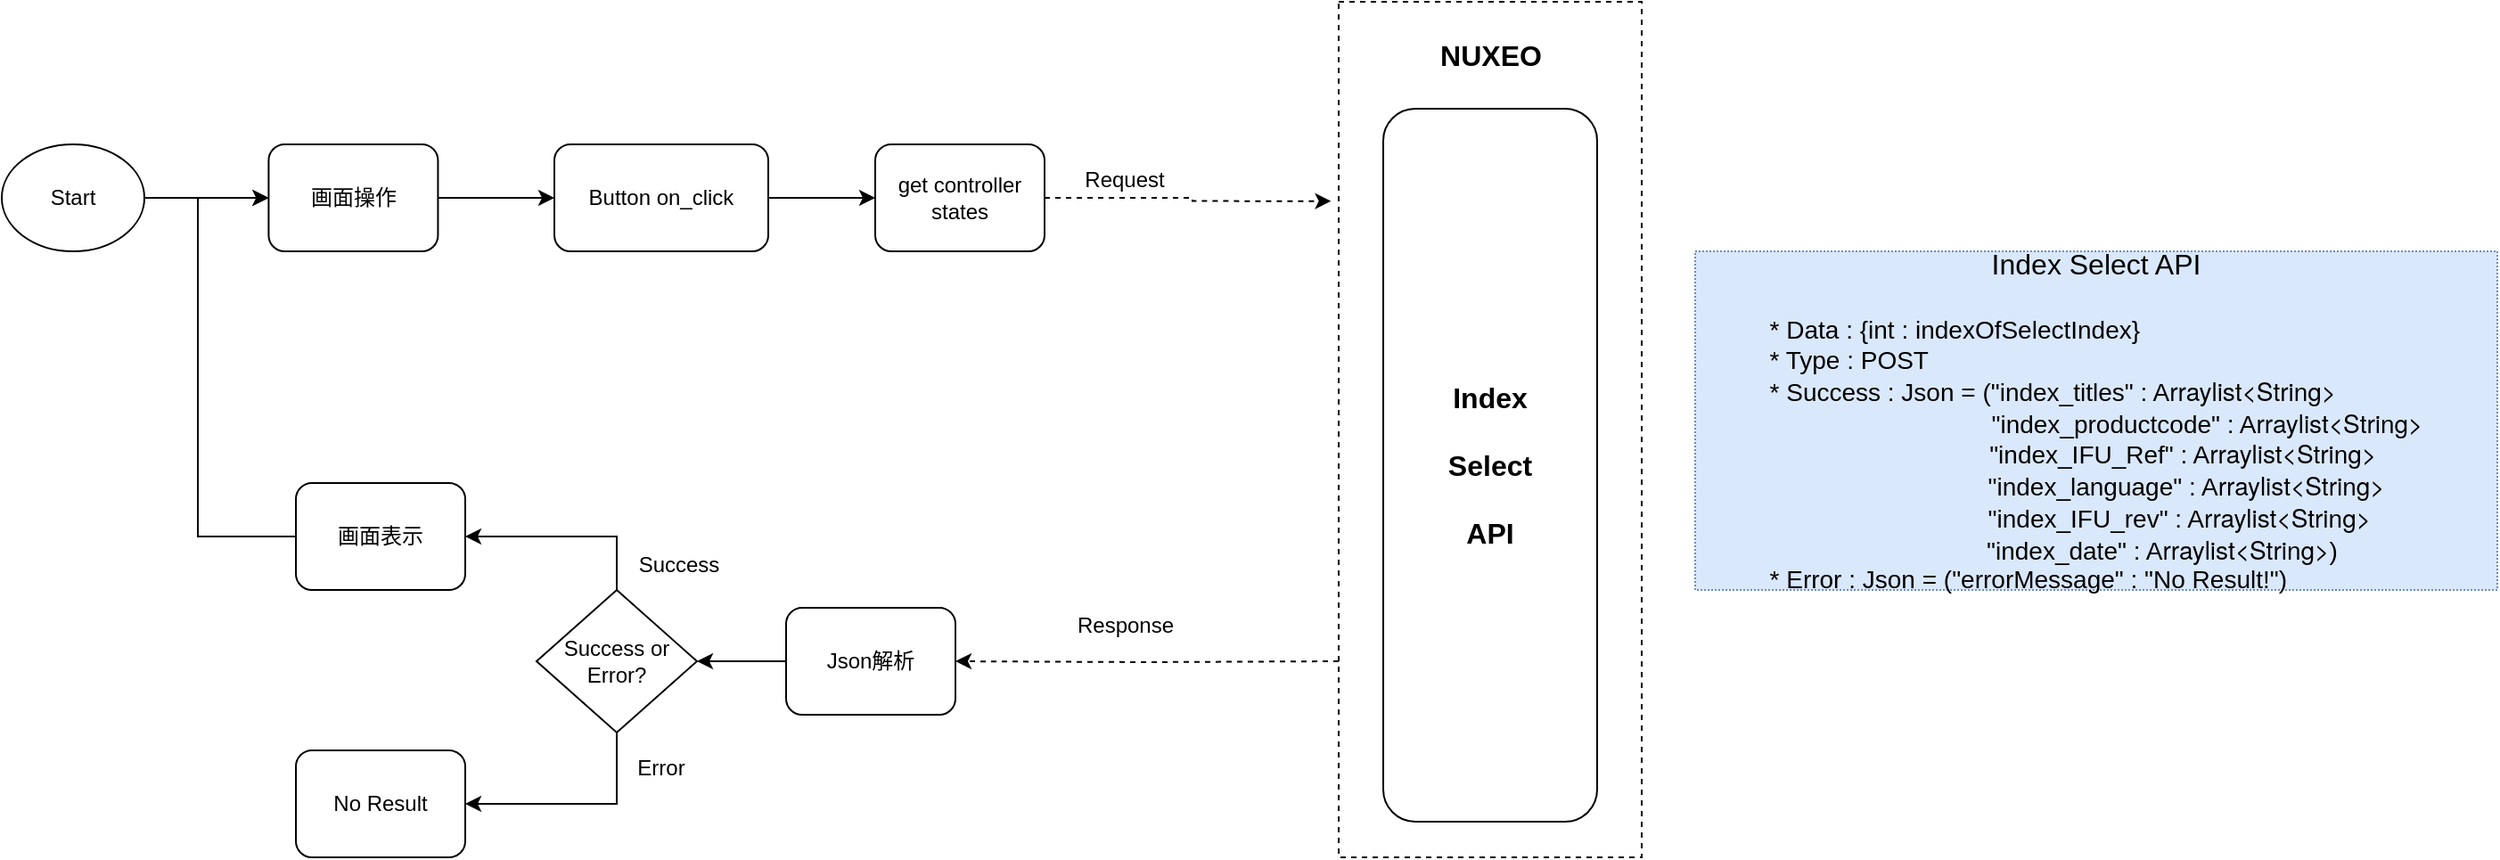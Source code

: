 <mxfile version="12.6.5" type="device"><diagram id="C5RBs43oDa-KdzZeNtuy" name="Page-1"><mxGraphModel dx="1913" dy="806" grid="1" gridSize="10" guides="1" tooltips="1" connect="1" arrows="1" fold="1" page="1" pageScale="1" pageWidth="827" pageHeight="1169" math="0" shadow="0"><root><mxCell id="WIyWlLk6GJQsqaUBKTNV-0"/><mxCell id="WIyWlLk6GJQsqaUBKTNV-1" parent="WIyWlLk6GJQsqaUBKTNV-0"/><mxCell id="afjLz1Kz9YVCVqJP0aXQ-9" value="" style="rounded=0;whiteSpace=wrap;html=1;align=center;dashed=1;" parent="WIyWlLk6GJQsqaUBKTNV-1" vertex="1"><mxGeometry x="600" y="80" width="170" height="480" as="geometry"/></mxCell><mxCell id="WIyWlLk6GJQsqaUBKTNV-7" value="&lt;span style=&quot;font-size: 16px ; white-space: nowrap&quot;&gt;&lt;b&gt;Index&lt;br&gt;&lt;br&gt;Select&lt;br&gt;&lt;br&gt;API&lt;/b&gt;&lt;/span&gt;" style="rounded=1;whiteSpace=wrap;html=1;fontSize=12;glass=0;strokeWidth=1;shadow=0;" parent="WIyWlLk6GJQsqaUBKTNV-1" vertex="1"><mxGeometry x="625" y="140" width="120" height="400" as="geometry"/></mxCell><mxCell id="afjLz1Kz9YVCVqJP0aXQ-132" style="edgeStyle=orthogonalEdgeStyle;rounded=0;orthogonalLoop=1;jettySize=auto;html=1;entryX=0;entryY=0.5;entryDx=0;entryDy=0;" parent="WIyWlLk6GJQsqaUBKTNV-1" source="afjLz1Kz9YVCVqJP0aXQ-3" target="afjLz1Kz9YVCVqJP0aXQ-131" edge="1"><mxGeometry relative="1" as="geometry"/></mxCell><mxCell id="afjLz1Kz9YVCVqJP0aXQ-3" value="画面操作" style="rounded=1;whiteSpace=wrap;html=1;fontSize=12;glass=0;strokeWidth=1;shadow=0;" parent="WIyWlLk6GJQsqaUBKTNV-1" vertex="1"><mxGeometry x="-0.29" y="160" width="95" height="60" as="geometry"/></mxCell><mxCell id="afjLz1Kz9YVCVqJP0aXQ-13" value="Request" style="text;html=1;strokeColor=none;fillColor=none;align=center;verticalAlign=middle;whiteSpace=wrap;rounded=0;" parent="WIyWlLk6GJQsqaUBKTNV-1" vertex="1"><mxGeometry x="460" y="170" width="40" height="20" as="geometry"/></mxCell><mxCell id="afjLz1Kz9YVCVqJP0aXQ-14" value="&lt;b&gt;&lt;font style=&quot;font-size: 16px&quot;&gt;NUXEO&lt;/font&gt;&lt;/b&gt;" style="text;html=1;align=center;verticalAlign=middle;resizable=0;points=[];autosize=1;" parent="WIyWlLk6GJQsqaUBKTNV-1" vertex="1"><mxGeometry x="650" y="100" width="70" height="20" as="geometry"/></mxCell><mxCell id="afjLz1Kz9YVCVqJP0aXQ-76" style="edgeStyle=orthogonalEdgeStyle;rounded=0;orthogonalLoop=1;jettySize=auto;html=1;entryX=-0.025;entryY=0.233;entryDx=0;entryDy=0;entryPerimeter=0;dashed=1;" parent="WIyWlLk6GJQsqaUBKTNV-1" source="afjLz1Kz9YVCVqJP0aXQ-46" target="afjLz1Kz9YVCVqJP0aXQ-9" edge="1"><mxGeometry relative="1" as="geometry"><Array as="points"><mxPoint x="518" y="190"/><mxPoint x="518" y="192"/></Array></mxGeometry></mxCell><mxCell id="afjLz1Kz9YVCVqJP0aXQ-46" value="get controller　states" style="rounded=1;whiteSpace=wrap;html=1;fontSize=12;glass=0;strokeWidth=1;shadow=0;align=center;" parent="WIyWlLk6GJQsqaUBKTNV-1" vertex="1"><mxGeometry x="340" y="160" width="95" height="60" as="geometry"/></mxCell><mxCell id="afjLz1Kz9YVCVqJP0aXQ-55" style="edgeStyle=orthogonalEdgeStyle;rounded=0;orthogonalLoop=1;jettySize=auto;html=1;dashed=1;entryX=1;entryY=0.5;entryDx=0;entryDy=0;" parent="WIyWlLk6GJQsqaUBKTNV-1" target="afjLz1Kz9YVCVqJP0aXQ-56" edge="1"><mxGeometry relative="1" as="geometry"><mxPoint x="600" y="450" as="sourcePoint"/><mxPoint x="120" y="560" as="targetPoint"/><Array as="points"/></mxGeometry></mxCell><mxCell id="afjLz1Kz9YVCVqJP0aXQ-64" style="edgeStyle=orthogonalEdgeStyle;rounded=0;orthogonalLoop=1;jettySize=auto;html=1;exitX=0;exitY=0.5;exitDx=0;exitDy=0;entryX=1;entryY=0.5;entryDx=0;entryDy=0;" parent="WIyWlLk6GJQsqaUBKTNV-1" source="afjLz1Kz9YVCVqJP0aXQ-56" target="afjLz1Kz9YVCVqJP0aXQ-63" edge="1"><mxGeometry relative="1" as="geometry"/></mxCell><mxCell id="afjLz1Kz9YVCVqJP0aXQ-56" value="Json解析" style="rounded=1;whiteSpace=wrap;html=1;" parent="WIyWlLk6GJQsqaUBKTNV-1" vertex="1"><mxGeometry x="290" y="420" width="95" height="60" as="geometry"/></mxCell><mxCell id="afjLz1Kz9YVCVqJP0aXQ-59" style="edgeStyle=orthogonalEdgeStyle;rounded=0;orthogonalLoop=1;jettySize=auto;html=1;entryX=0;entryY=0.5;entryDx=0;entryDy=0;exitX=0;exitY=0.5;exitDx=0;exitDy=0;" parent="WIyWlLk6GJQsqaUBKTNV-1" source="afjLz1Kz9YVCVqJP0aXQ-57" target="afjLz1Kz9YVCVqJP0aXQ-3" edge="1"><mxGeometry relative="1" as="geometry"><Array as="points"><mxPoint x="-40" y="380"/><mxPoint x="-40" y="190"/></Array></mxGeometry></mxCell><mxCell id="afjLz1Kz9YVCVqJP0aXQ-57" value="画面表示" style="rounded=1;whiteSpace=wrap;html=1;fontSize=12;glass=0;strokeWidth=1;shadow=0;" parent="WIyWlLk6GJQsqaUBKTNV-1" vertex="1"><mxGeometry x="15" y="350" width="95" height="60" as="geometry"/></mxCell><mxCell id="afjLz1Kz9YVCVqJP0aXQ-60" value="Response" style="text;html=1;align=center;verticalAlign=middle;resizable=0;points=[];autosize=1;" parent="WIyWlLk6GJQsqaUBKTNV-1" vertex="1"><mxGeometry x="445" y="420" width="70" height="20" as="geometry"/></mxCell><mxCell id="afjLz1Kz9YVCVqJP0aXQ-72" style="edgeStyle=orthogonalEdgeStyle;rounded=0;orthogonalLoop=1;jettySize=auto;html=1;entryX=1;entryY=0.5;entryDx=0;entryDy=0;exitX=0.5;exitY=0;exitDx=0;exitDy=0;" parent="WIyWlLk6GJQsqaUBKTNV-1" source="afjLz1Kz9YVCVqJP0aXQ-63" target="afjLz1Kz9YVCVqJP0aXQ-57" edge="1"><mxGeometry relative="1" as="geometry"><Array as="points"><mxPoint x="195" y="380"/></Array></mxGeometry></mxCell><mxCell id="afjLz1Kz9YVCVqJP0aXQ-73" style="edgeStyle=orthogonalEdgeStyle;rounded=0;orthogonalLoop=1;jettySize=auto;html=1;exitX=0.5;exitY=1;exitDx=0;exitDy=0;" parent="WIyWlLk6GJQsqaUBKTNV-1" source="afjLz1Kz9YVCVqJP0aXQ-63" edge="1"><mxGeometry relative="1" as="geometry"><mxPoint x="110" y="530" as="targetPoint"/><Array as="points"><mxPoint x="195" y="530"/><mxPoint x="110" y="530"/></Array></mxGeometry></mxCell><mxCell id="afjLz1Kz9YVCVqJP0aXQ-63" value="Success or Error?" style="rhombus;whiteSpace=wrap;html=1;" parent="WIyWlLk6GJQsqaUBKTNV-1" vertex="1"><mxGeometry x="150" y="410" width="90" height="80" as="geometry"/></mxCell><mxCell id="afjLz1Kz9YVCVqJP0aXQ-74" value="No Result" style="rounded=1;whiteSpace=wrap;html=1;fontSize=12;glass=0;strokeWidth=1;shadow=0;" parent="WIyWlLk6GJQsqaUBKTNV-1" vertex="1"><mxGeometry x="15" y="500" width="95" height="60" as="geometry"/></mxCell><mxCell id="afjLz1Kz9YVCVqJP0aXQ-81" style="edgeStyle=orthogonalEdgeStyle;rounded=0;orthogonalLoop=1;jettySize=auto;html=1;entryX=0;entryY=0.5;entryDx=0;entryDy=0;" parent="WIyWlLk6GJQsqaUBKTNV-1" source="afjLz1Kz9YVCVqJP0aXQ-80" target="afjLz1Kz9YVCVqJP0aXQ-3" edge="1"><mxGeometry relative="1" as="geometry"/></mxCell><mxCell id="afjLz1Kz9YVCVqJP0aXQ-80" value="Start" style="ellipse;whiteSpace=wrap;html=1;" parent="WIyWlLk6GJQsqaUBKTNV-1" vertex="1"><mxGeometry x="-150" y="160" width="80" height="60" as="geometry"/></mxCell><mxCell id="afjLz1Kz9YVCVqJP0aXQ-133" style="edgeStyle=orthogonalEdgeStyle;rounded=0;orthogonalLoop=1;jettySize=auto;html=1;exitX=1;exitY=0.5;exitDx=0;exitDy=0;entryX=0;entryY=0.5;entryDx=0;entryDy=0;" parent="WIyWlLk6GJQsqaUBKTNV-1" source="afjLz1Kz9YVCVqJP0aXQ-131" target="afjLz1Kz9YVCVqJP0aXQ-46" edge="1"><mxGeometry relative="1" as="geometry"/></mxCell><mxCell id="afjLz1Kz9YVCVqJP0aXQ-131" value="Button on_click" style="rounded=1;whiteSpace=wrap;html=1;" parent="WIyWlLk6GJQsqaUBKTNV-1" vertex="1"><mxGeometry x="160" y="160" width="120" height="60" as="geometry"/></mxCell><mxCell id="afjLz1Kz9YVCVqJP0aXQ-134" value="&lt;div style=&quot;white-space: nowrap ; font-size: 16px&quot;&gt;&lt;font style=&quot;font-size: 16px&quot;&gt;Index Select API&lt;/font&gt;&lt;/div&gt;&lt;div style=&quot;white-space: nowrap ; font-size: 16px&quot;&gt;&lt;br&gt;&lt;/div&gt;&lt;div style=&quot;white-space: nowrap ; text-align: left&quot;&gt;* Data : {int : indexOfSelectIndex}&lt;/div&gt;&lt;div style=&quot;white-space: nowrap ; text-align: left&quot;&gt;* Type : POST&lt;/div&gt;&lt;div style=&quot;white-space: nowrap ; text-align: left&quot;&gt;* Success : Json = (&quot;index_titles&quot; : A&lt;span style=&quot;font-family: &amp;#34;helvetica neue&amp;#34; ; text-align: center&quot;&gt;rraylist&amp;lt;String&amp;gt;&lt;/span&gt;&lt;/div&gt;&lt;font style=&quot;white-space: nowrap&quot;&gt;&lt;span style=&quot;text-align: left&quot;&gt;&amp;nbsp; &amp;nbsp; &amp;nbsp; &amp;nbsp; &amp;nbsp; &amp;nbsp; &amp;nbsp; &amp;nbsp; &amp;nbsp; &amp;nbsp; &amp;nbsp; &amp;nbsp; &amp;nbsp; &amp;nbsp; &amp;nbsp; &amp;nbsp; &quot;index_productcode&quot; : A&lt;/span&gt;&lt;span style=&quot;font-family: &amp;#34;helvetica neue&amp;#34;&quot;&gt;rraylist&amp;lt;String&amp;gt;&lt;br&gt;&lt;/span&gt;&lt;span style=&quot;text-align: left&quot;&gt;&amp;nbsp; &amp;nbsp; &amp;nbsp; &amp;nbsp; &amp;nbsp; &amp;nbsp; &amp;nbsp; &amp;nbsp; &amp;nbsp; &amp;nbsp; &amp;nbsp; &amp;nbsp; &amp;nbsp;&quot;index_IFU_Ref&quot; : A&lt;/span&gt;&lt;span style=&quot;font-family: &amp;#34;helvetica neue&amp;#34;&quot;&gt;rraylist&amp;lt;String&amp;gt;&lt;br&gt;&lt;/span&gt;&lt;span style=&quot;text-align: left&quot;&gt;&amp;nbsp; &amp;nbsp; &amp;nbsp; &amp;nbsp; &amp;nbsp; &amp;nbsp; &amp;nbsp; &amp;nbsp; &amp;nbsp; &amp;nbsp; &amp;nbsp; &amp;nbsp; &amp;nbsp; &quot;index_language&quot; : A&lt;/span&gt;&lt;span style=&quot;font-family: &amp;#34;helvetica neue&amp;#34;&quot;&gt;rraylist&amp;lt;String&amp;gt;&lt;br&gt;&lt;/span&gt;&lt;span style=&quot;text-align: left&quot;&gt;&amp;nbsp; &amp;nbsp; &amp;nbsp; &amp;nbsp; &amp;nbsp; &amp;nbsp; &amp;nbsp; &amp;nbsp; &amp;nbsp; &amp;nbsp; &amp;nbsp; &amp;nbsp; &quot;index_IFU_rev&quot; : A&lt;/span&gt;&lt;span style=&quot;font-family: &amp;#34;helvetica neue&amp;#34;&quot;&gt;rraylist&amp;lt;String&amp;gt;&lt;br&gt;&lt;/span&gt;&lt;span style=&quot;text-align: left&quot;&gt;&amp;nbsp; &amp;nbsp; &amp;nbsp; &amp;nbsp; &amp;nbsp; &amp;nbsp; &amp;nbsp; &amp;nbsp; &amp;nbsp; &amp;nbsp;&quot;index_date&quot; : A&lt;/span&gt;&lt;span style=&quot;font-family: &amp;#34;helvetica neue&amp;#34;&quot;&gt;rraylist&amp;lt;String&amp;gt;&lt;/span&gt;&lt;span style=&quot;text-align: left&quot;&gt;)&lt;/span&gt;&lt;br&gt;&lt;/font&gt;&lt;div style=&quot;white-space: nowrap ; text-align: left&quot;&gt;* Error : Json = (&quot;errorMessage&quot; : &quot;No Result!&quot;)&lt;/div&gt;" style="text;html=1;strokeColor=#6c8ebf;fillColor=#dae8fc;align=center;verticalAlign=middle;whiteSpace=wrap;rounded=0;fontSize=14;dashed=1;dashPattern=1 1;" parent="WIyWlLk6GJQsqaUBKTNV-1" vertex="1"><mxGeometry x="800" y="220" width="450" height="190" as="geometry"/></mxCell><mxCell id="afjLz1Kz9YVCVqJP0aXQ-135" value="Success" style="text;html=1;strokeColor=none;fillColor=none;align=center;verticalAlign=middle;whiteSpace=wrap;rounded=0;" parent="WIyWlLk6GJQsqaUBKTNV-1" vertex="1"><mxGeometry x="210" y="385.71" width="40" height="20" as="geometry"/></mxCell><mxCell id="afjLz1Kz9YVCVqJP0aXQ-136" value="Error" style="text;html=1;strokeColor=none;fillColor=none;align=center;verticalAlign=middle;whiteSpace=wrap;rounded=0;" parent="WIyWlLk6GJQsqaUBKTNV-1" vertex="1"><mxGeometry x="200" y="500.0" width="40" height="20" as="geometry"/></mxCell></root></mxGraphModel></diagram></mxfile>